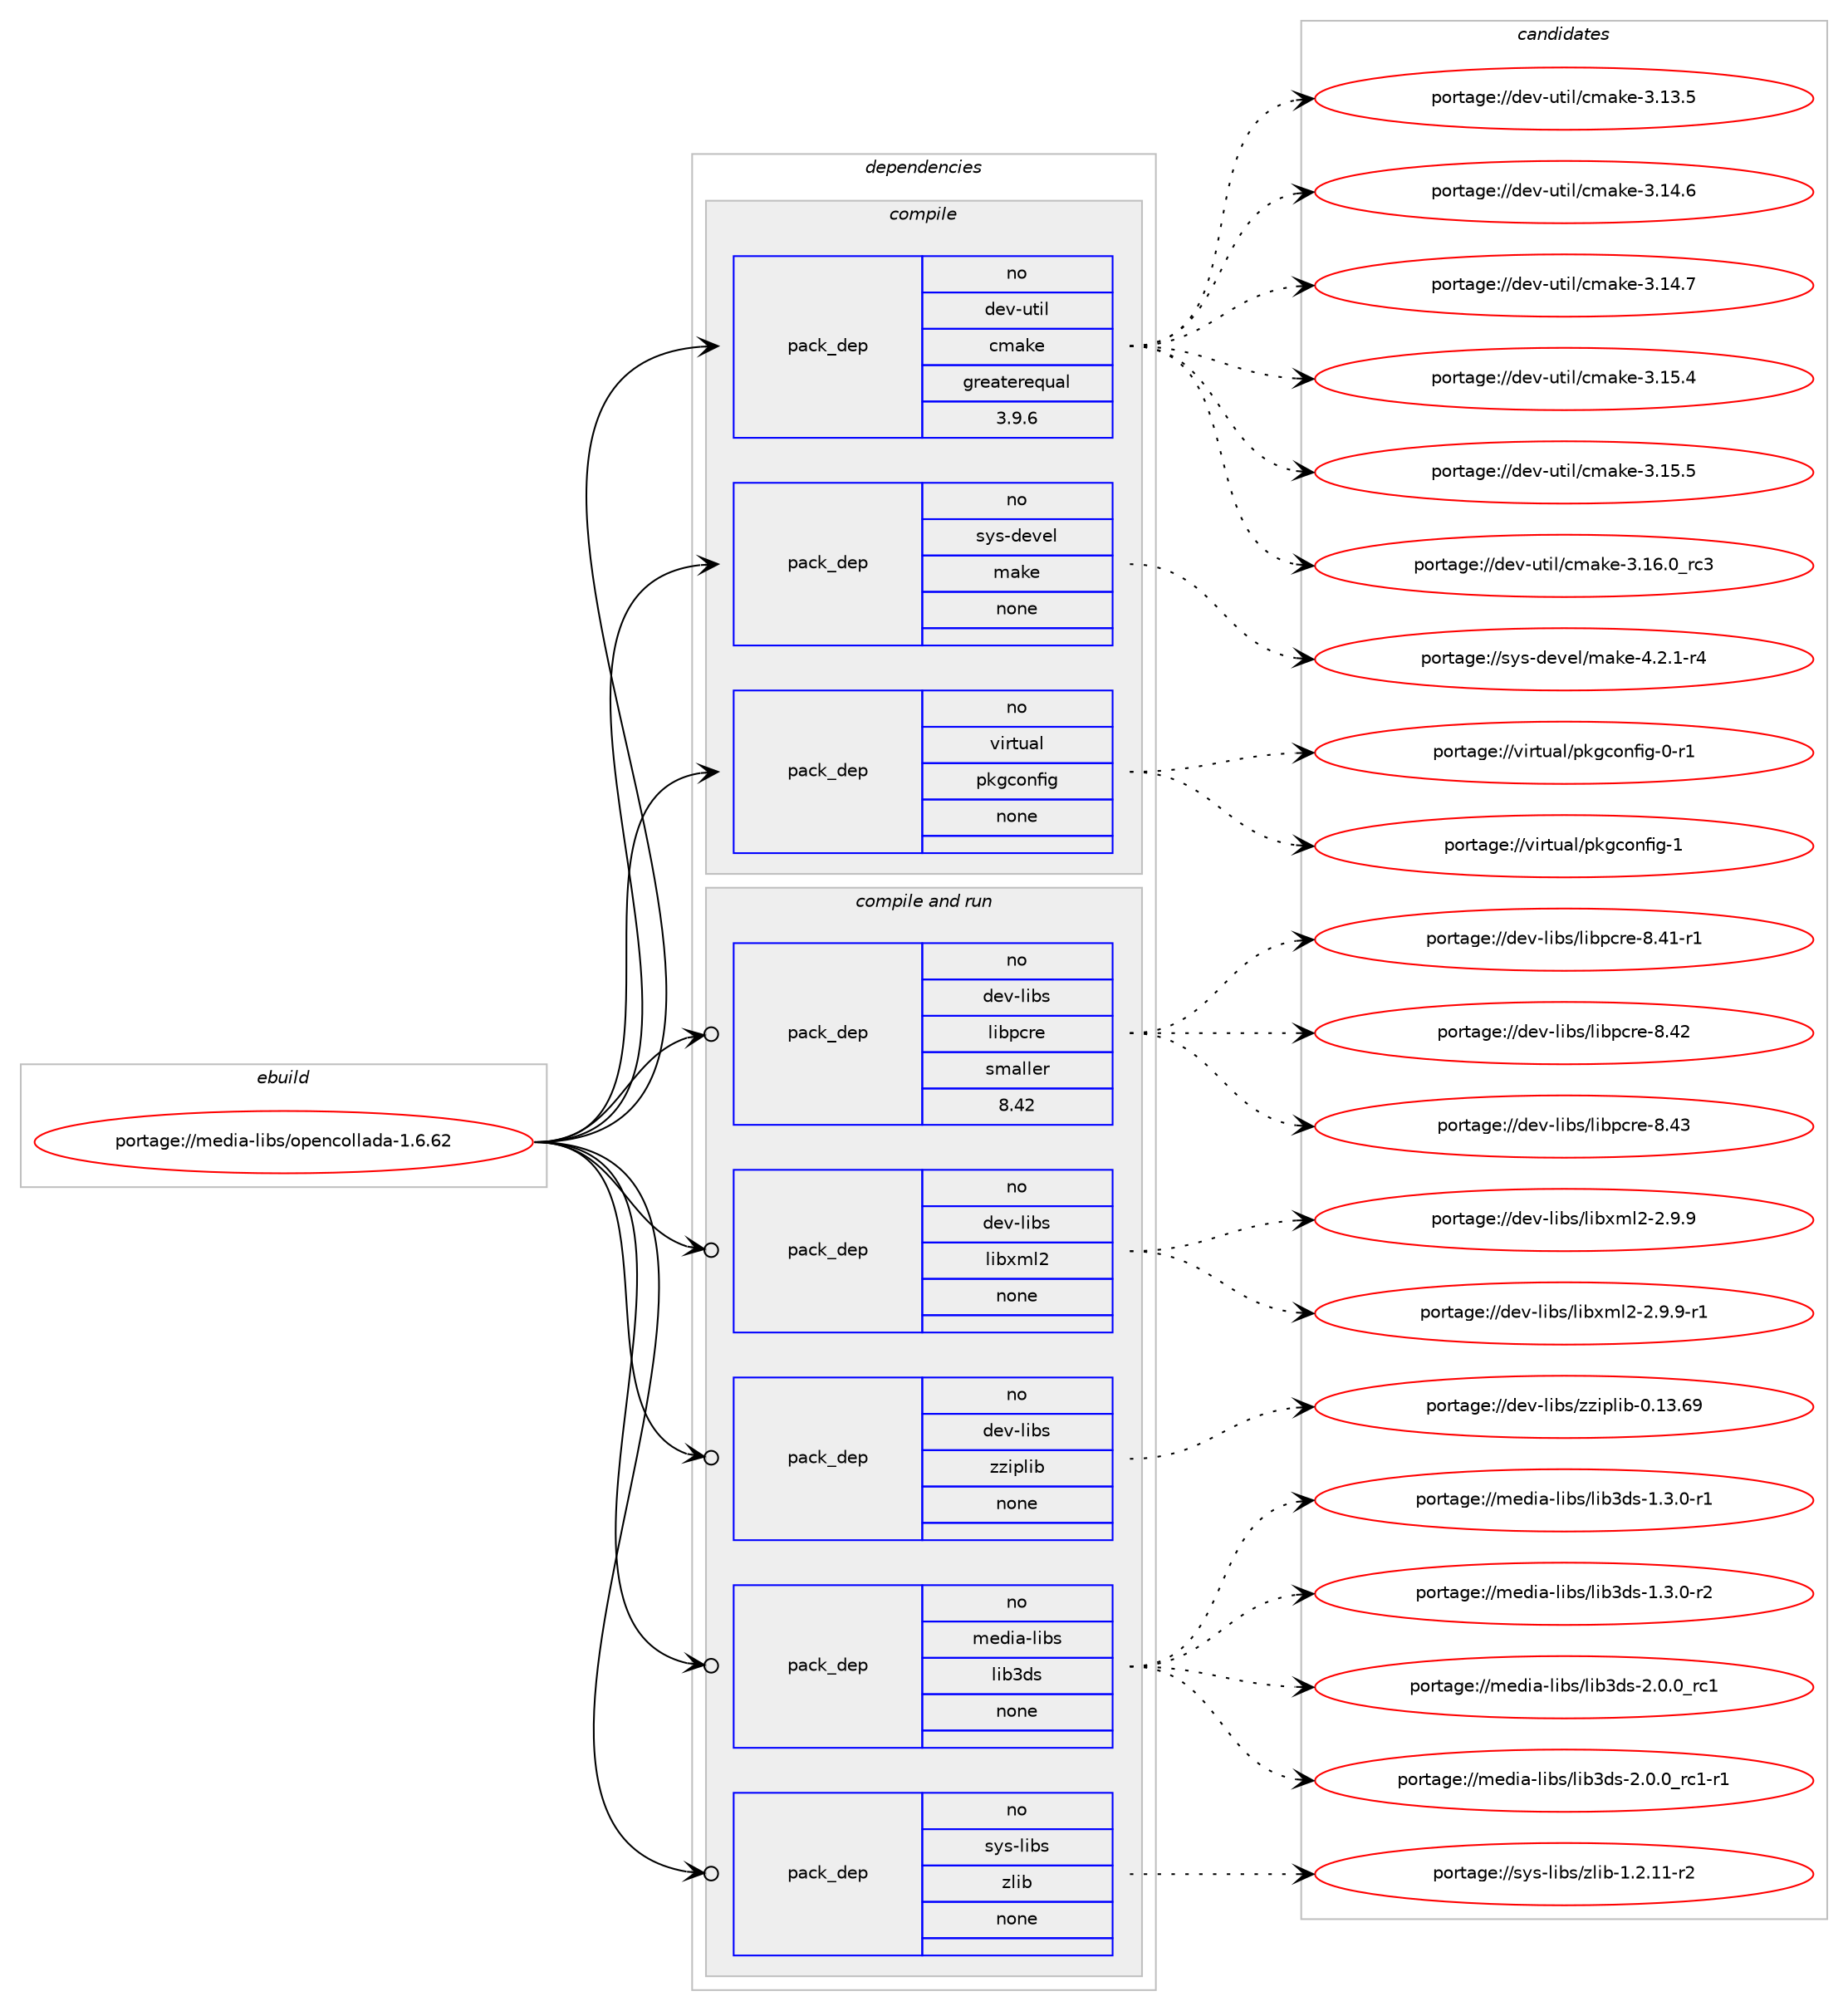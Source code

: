 digraph prolog {

# *************
# Graph options
# *************

newrank=true;
concentrate=true;
compound=true;
graph [rankdir=LR,fontname=Helvetica,fontsize=10,ranksep=1.5];#, ranksep=2.5, nodesep=0.2];
edge  [arrowhead=vee];
node  [fontname=Helvetica,fontsize=10];

# **********
# The ebuild
# **********

subgraph cluster_leftcol {
color=gray;
rank=same;
label=<<i>ebuild</i>>;
id [label="portage://media-libs/opencollada-1.6.62", color=red, width=4, href="../media-libs/opencollada-1.6.62.svg"];
}

# ****************
# The dependencies
# ****************

subgraph cluster_midcol {
color=gray;
label=<<i>dependencies</i>>;
subgraph cluster_compile {
fillcolor="#eeeeee";
style=filled;
label=<<i>compile</i>>;
subgraph pack237366 {
dependency323604 [label=<<TABLE BORDER="0" CELLBORDER="1" CELLSPACING="0" CELLPADDING="4" WIDTH="220"><TR><TD ROWSPAN="6" CELLPADDING="30">pack_dep</TD></TR><TR><TD WIDTH="110">no</TD></TR><TR><TD>dev-util</TD></TR><TR><TD>cmake</TD></TR><TR><TD>greaterequal</TD></TR><TR><TD>3.9.6</TD></TR></TABLE>>, shape=none, color=blue];
}
id:e -> dependency323604:w [weight=20,style="solid",arrowhead="vee"];
subgraph pack237367 {
dependency323605 [label=<<TABLE BORDER="0" CELLBORDER="1" CELLSPACING="0" CELLPADDING="4" WIDTH="220"><TR><TD ROWSPAN="6" CELLPADDING="30">pack_dep</TD></TR><TR><TD WIDTH="110">no</TD></TR><TR><TD>sys-devel</TD></TR><TR><TD>make</TD></TR><TR><TD>none</TD></TR><TR><TD></TD></TR></TABLE>>, shape=none, color=blue];
}
id:e -> dependency323605:w [weight=20,style="solid",arrowhead="vee"];
subgraph pack237368 {
dependency323606 [label=<<TABLE BORDER="0" CELLBORDER="1" CELLSPACING="0" CELLPADDING="4" WIDTH="220"><TR><TD ROWSPAN="6" CELLPADDING="30">pack_dep</TD></TR><TR><TD WIDTH="110">no</TD></TR><TR><TD>virtual</TD></TR><TR><TD>pkgconfig</TD></TR><TR><TD>none</TD></TR><TR><TD></TD></TR></TABLE>>, shape=none, color=blue];
}
id:e -> dependency323606:w [weight=20,style="solid",arrowhead="vee"];
}
subgraph cluster_compileandrun {
fillcolor="#eeeeee";
style=filled;
label=<<i>compile and run</i>>;
subgraph pack237369 {
dependency323607 [label=<<TABLE BORDER="0" CELLBORDER="1" CELLSPACING="0" CELLPADDING="4" WIDTH="220"><TR><TD ROWSPAN="6" CELLPADDING="30">pack_dep</TD></TR><TR><TD WIDTH="110">no</TD></TR><TR><TD>dev-libs</TD></TR><TR><TD>libpcre</TD></TR><TR><TD>smaller</TD></TR><TR><TD>8.42</TD></TR></TABLE>>, shape=none, color=blue];
}
id:e -> dependency323607:w [weight=20,style="solid",arrowhead="odotvee"];
subgraph pack237370 {
dependency323608 [label=<<TABLE BORDER="0" CELLBORDER="1" CELLSPACING="0" CELLPADDING="4" WIDTH="220"><TR><TD ROWSPAN="6" CELLPADDING="30">pack_dep</TD></TR><TR><TD WIDTH="110">no</TD></TR><TR><TD>dev-libs</TD></TR><TR><TD>libxml2</TD></TR><TR><TD>none</TD></TR><TR><TD></TD></TR></TABLE>>, shape=none, color=blue];
}
id:e -> dependency323608:w [weight=20,style="solid",arrowhead="odotvee"];
subgraph pack237371 {
dependency323609 [label=<<TABLE BORDER="0" CELLBORDER="1" CELLSPACING="0" CELLPADDING="4" WIDTH="220"><TR><TD ROWSPAN="6" CELLPADDING="30">pack_dep</TD></TR><TR><TD WIDTH="110">no</TD></TR><TR><TD>dev-libs</TD></TR><TR><TD>zziplib</TD></TR><TR><TD>none</TD></TR><TR><TD></TD></TR></TABLE>>, shape=none, color=blue];
}
id:e -> dependency323609:w [weight=20,style="solid",arrowhead="odotvee"];
subgraph pack237372 {
dependency323610 [label=<<TABLE BORDER="0" CELLBORDER="1" CELLSPACING="0" CELLPADDING="4" WIDTH="220"><TR><TD ROWSPAN="6" CELLPADDING="30">pack_dep</TD></TR><TR><TD WIDTH="110">no</TD></TR><TR><TD>media-libs</TD></TR><TR><TD>lib3ds</TD></TR><TR><TD>none</TD></TR><TR><TD></TD></TR></TABLE>>, shape=none, color=blue];
}
id:e -> dependency323610:w [weight=20,style="solid",arrowhead="odotvee"];
subgraph pack237373 {
dependency323611 [label=<<TABLE BORDER="0" CELLBORDER="1" CELLSPACING="0" CELLPADDING="4" WIDTH="220"><TR><TD ROWSPAN="6" CELLPADDING="30">pack_dep</TD></TR><TR><TD WIDTH="110">no</TD></TR><TR><TD>sys-libs</TD></TR><TR><TD>zlib</TD></TR><TR><TD>none</TD></TR><TR><TD></TD></TR></TABLE>>, shape=none, color=blue];
}
id:e -> dependency323611:w [weight=20,style="solid",arrowhead="odotvee"];
}
subgraph cluster_run {
fillcolor="#eeeeee";
style=filled;
label=<<i>run</i>>;
}
}

# **************
# The candidates
# **************

subgraph cluster_choices {
rank=same;
color=gray;
label=<<i>candidates</i>>;

subgraph choice237366 {
color=black;
nodesep=1;
choiceportage1001011184511711610510847991099710710145514649514653 [label="portage://dev-util/cmake-3.13.5", color=red, width=4,href="../dev-util/cmake-3.13.5.svg"];
choiceportage1001011184511711610510847991099710710145514649524654 [label="portage://dev-util/cmake-3.14.6", color=red, width=4,href="../dev-util/cmake-3.14.6.svg"];
choiceportage1001011184511711610510847991099710710145514649524655 [label="portage://dev-util/cmake-3.14.7", color=red, width=4,href="../dev-util/cmake-3.14.7.svg"];
choiceportage1001011184511711610510847991099710710145514649534652 [label="portage://dev-util/cmake-3.15.4", color=red, width=4,href="../dev-util/cmake-3.15.4.svg"];
choiceportage1001011184511711610510847991099710710145514649534653 [label="portage://dev-util/cmake-3.15.5", color=red, width=4,href="../dev-util/cmake-3.15.5.svg"];
choiceportage1001011184511711610510847991099710710145514649544648951149951 [label="portage://dev-util/cmake-3.16.0_rc3", color=red, width=4,href="../dev-util/cmake-3.16.0_rc3.svg"];
dependency323604:e -> choiceportage1001011184511711610510847991099710710145514649514653:w [style=dotted,weight="100"];
dependency323604:e -> choiceportage1001011184511711610510847991099710710145514649524654:w [style=dotted,weight="100"];
dependency323604:e -> choiceportage1001011184511711610510847991099710710145514649524655:w [style=dotted,weight="100"];
dependency323604:e -> choiceportage1001011184511711610510847991099710710145514649534652:w [style=dotted,weight="100"];
dependency323604:e -> choiceportage1001011184511711610510847991099710710145514649534653:w [style=dotted,weight="100"];
dependency323604:e -> choiceportage1001011184511711610510847991099710710145514649544648951149951:w [style=dotted,weight="100"];
}
subgraph choice237367 {
color=black;
nodesep=1;
choiceportage1151211154510010111810110847109971071014552465046494511452 [label="portage://sys-devel/make-4.2.1-r4", color=red, width=4,href="../sys-devel/make-4.2.1-r4.svg"];
dependency323605:e -> choiceportage1151211154510010111810110847109971071014552465046494511452:w [style=dotted,weight="100"];
}
subgraph choice237368 {
color=black;
nodesep=1;
choiceportage11810511411611797108471121071039911111010210510345484511449 [label="portage://virtual/pkgconfig-0-r1", color=red, width=4,href="../virtual/pkgconfig-0-r1.svg"];
choiceportage1181051141161179710847112107103991111101021051034549 [label="portage://virtual/pkgconfig-1", color=red, width=4,href="../virtual/pkgconfig-1.svg"];
dependency323606:e -> choiceportage11810511411611797108471121071039911111010210510345484511449:w [style=dotted,weight="100"];
dependency323606:e -> choiceportage1181051141161179710847112107103991111101021051034549:w [style=dotted,weight="100"];
}
subgraph choice237369 {
color=black;
nodesep=1;
choiceportage100101118451081059811547108105981129911410145564652494511449 [label="portage://dev-libs/libpcre-8.41-r1", color=red, width=4,href="../dev-libs/libpcre-8.41-r1.svg"];
choiceportage10010111845108105981154710810598112991141014556465250 [label="portage://dev-libs/libpcre-8.42", color=red, width=4,href="../dev-libs/libpcre-8.42.svg"];
choiceportage10010111845108105981154710810598112991141014556465251 [label="portage://dev-libs/libpcre-8.43", color=red, width=4,href="../dev-libs/libpcre-8.43.svg"];
dependency323607:e -> choiceportage100101118451081059811547108105981129911410145564652494511449:w [style=dotted,weight="100"];
dependency323607:e -> choiceportage10010111845108105981154710810598112991141014556465250:w [style=dotted,weight="100"];
dependency323607:e -> choiceportage10010111845108105981154710810598112991141014556465251:w [style=dotted,weight="100"];
}
subgraph choice237370 {
color=black;
nodesep=1;
choiceportage1001011184510810598115471081059812010910850455046574657 [label="portage://dev-libs/libxml2-2.9.9", color=red, width=4,href="../dev-libs/libxml2-2.9.9.svg"];
choiceportage10010111845108105981154710810598120109108504550465746574511449 [label="portage://dev-libs/libxml2-2.9.9-r1", color=red, width=4,href="../dev-libs/libxml2-2.9.9-r1.svg"];
dependency323608:e -> choiceportage1001011184510810598115471081059812010910850455046574657:w [style=dotted,weight="100"];
dependency323608:e -> choiceportage10010111845108105981154710810598120109108504550465746574511449:w [style=dotted,weight="100"];
}
subgraph choice237371 {
color=black;
nodesep=1;
choiceportage100101118451081059811547122122105112108105984548464951465457 [label="portage://dev-libs/zziplib-0.13.69", color=red, width=4,href="../dev-libs/zziplib-0.13.69.svg"];
dependency323609:e -> choiceportage100101118451081059811547122122105112108105984548464951465457:w [style=dotted,weight="100"];
}
subgraph choice237372 {
color=black;
nodesep=1;
choiceportage1091011001059745108105981154710810598511001154549465146484511449 [label="portage://media-libs/lib3ds-1.3.0-r1", color=red, width=4,href="../media-libs/lib3ds-1.3.0-r1.svg"];
choiceportage1091011001059745108105981154710810598511001154549465146484511450 [label="portage://media-libs/lib3ds-1.3.0-r2", color=red, width=4,href="../media-libs/lib3ds-1.3.0-r2.svg"];
choiceportage109101100105974510810598115471081059851100115455046484648951149949 [label="portage://media-libs/lib3ds-2.0.0_rc1", color=red, width=4,href="../media-libs/lib3ds-2.0.0_rc1.svg"];
choiceportage1091011001059745108105981154710810598511001154550464846489511499494511449 [label="portage://media-libs/lib3ds-2.0.0_rc1-r1", color=red, width=4,href="../media-libs/lib3ds-2.0.0_rc1-r1.svg"];
dependency323610:e -> choiceportage1091011001059745108105981154710810598511001154549465146484511449:w [style=dotted,weight="100"];
dependency323610:e -> choiceportage1091011001059745108105981154710810598511001154549465146484511450:w [style=dotted,weight="100"];
dependency323610:e -> choiceportage109101100105974510810598115471081059851100115455046484648951149949:w [style=dotted,weight="100"];
dependency323610:e -> choiceportage1091011001059745108105981154710810598511001154550464846489511499494511449:w [style=dotted,weight="100"];
}
subgraph choice237373 {
color=black;
nodesep=1;
choiceportage11512111545108105981154712210810598454946504649494511450 [label="portage://sys-libs/zlib-1.2.11-r2", color=red, width=4,href="../sys-libs/zlib-1.2.11-r2.svg"];
dependency323611:e -> choiceportage11512111545108105981154712210810598454946504649494511450:w [style=dotted,weight="100"];
}
}

}
